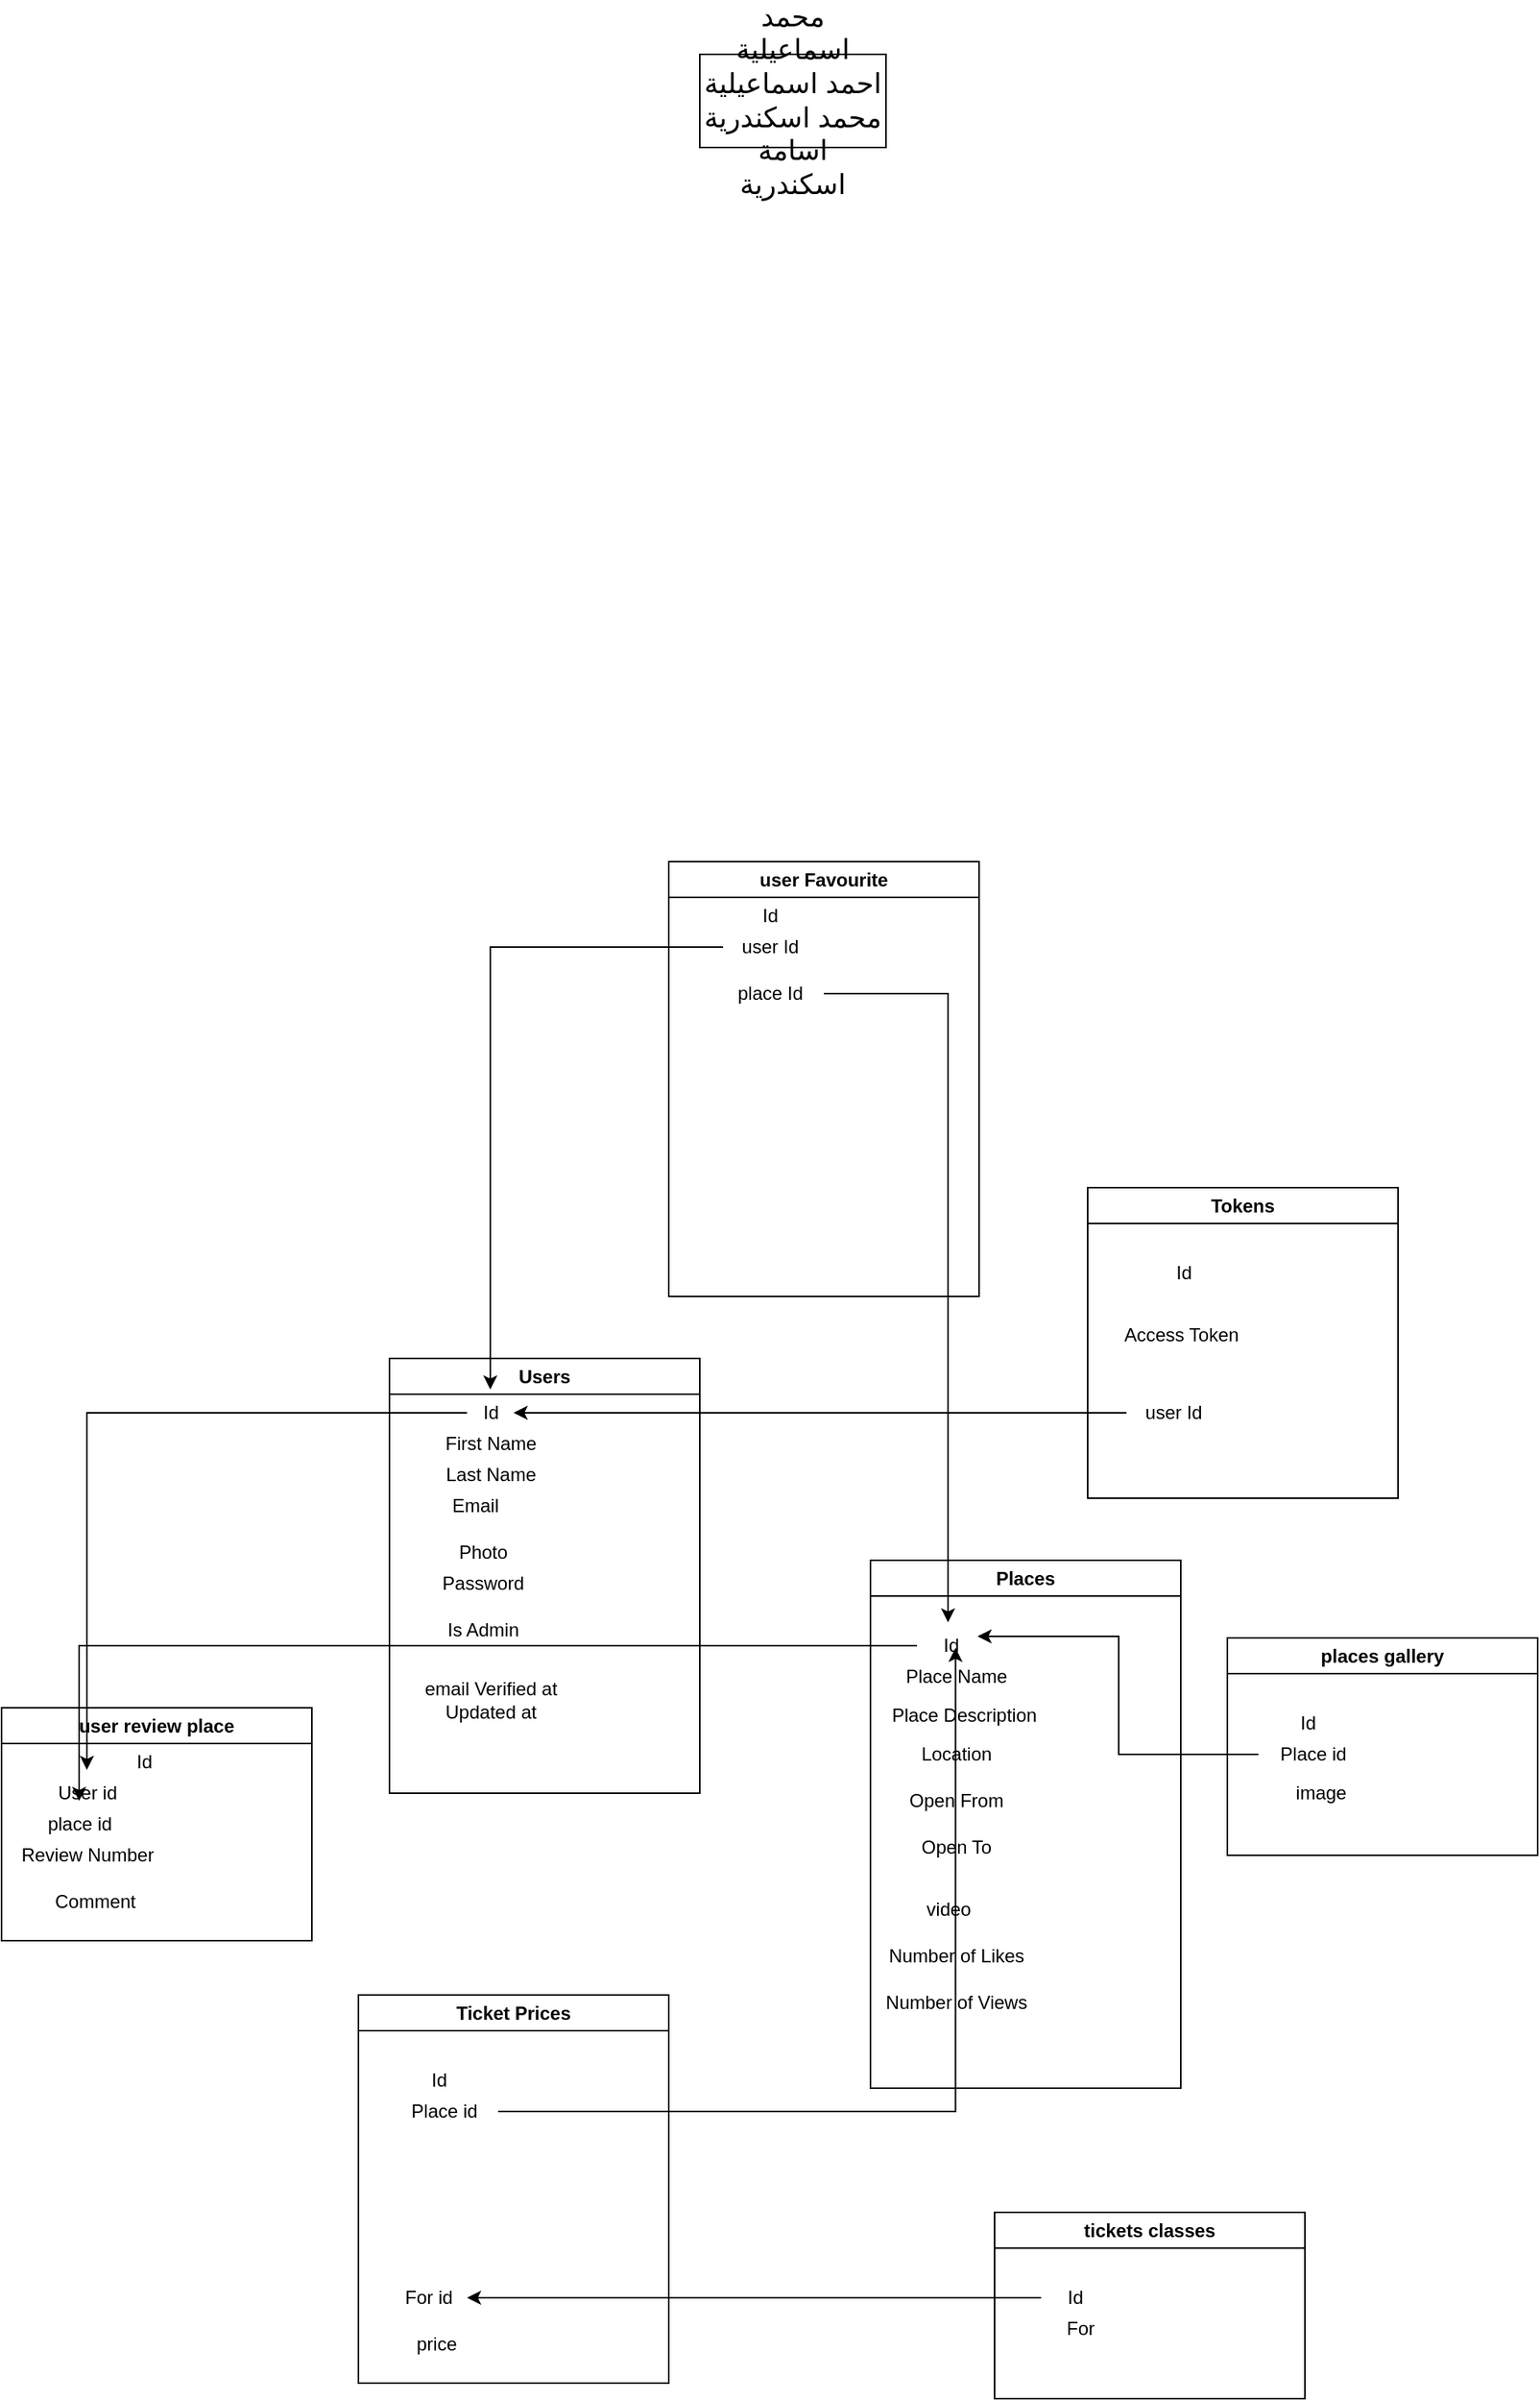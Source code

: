 <mxfile version="20.7.4" type="github">
  <diagram id="N-ye-lETz2JTy3j9Kj3N" name="Page-1">
    <mxGraphModel dx="1655" dy="1503" grid="1" gridSize="10" guides="1" tooltips="1" connect="1" arrows="1" fold="1" page="1" pageScale="1" pageWidth="850" pageHeight="1100" math="0" shadow="0">
      <root>
        <mxCell id="0" />
        <mxCell id="1" parent="0" />
        <mxCell id="Yg1EDi9jOsSUKMhMHwPn-2" value="Users" style="swimlane;whiteSpace=wrap;html=1;" parent="1" vertex="1">
          <mxGeometry x="190" y="250" width="200" height="280" as="geometry" />
        </mxCell>
        <mxCell id="Yg1EDi9jOsSUKMhMHwPn-4" value="Last Name" style="text;html=1;align=center;verticalAlign=middle;resizable=0;points=[];autosize=1;strokeColor=none;fillColor=none;" parent="Yg1EDi9jOsSUKMhMHwPn-2" vertex="1">
          <mxGeometry x="25" y="60" width="80" height="30" as="geometry" />
        </mxCell>
        <mxCell id="Yg1EDi9jOsSUKMhMHwPn-5" value="Email" style="text;html=1;align=center;verticalAlign=middle;resizable=0;points=[];autosize=1;strokeColor=none;fillColor=none;" parent="Yg1EDi9jOsSUKMhMHwPn-2" vertex="1">
          <mxGeometry x="30" y="80" width="50" height="30" as="geometry" />
        </mxCell>
        <mxCell id="Yg1EDi9jOsSUKMhMHwPn-6" value="Password" style="text;html=1;align=center;verticalAlign=middle;resizable=0;points=[];autosize=1;strokeColor=none;fillColor=none;" parent="Yg1EDi9jOsSUKMhMHwPn-2" vertex="1">
          <mxGeometry x="20" y="130" width="80" height="30" as="geometry" />
        </mxCell>
        <mxCell id="Yg1EDi9jOsSUKMhMHwPn-13" value="Id" style="text;html=1;align=center;verticalAlign=middle;resizable=0;points=[];autosize=1;strokeColor=none;fillColor=none;" parent="Yg1EDi9jOsSUKMhMHwPn-2" vertex="1">
          <mxGeometry x="50" y="20" width="30" height="30" as="geometry" />
        </mxCell>
        <mxCell id="Yg1EDi9jOsSUKMhMHwPn-16" value="First Name" style="text;html=1;align=center;verticalAlign=middle;resizable=0;points=[];autosize=1;strokeColor=none;fillColor=none;" parent="Yg1EDi9jOsSUKMhMHwPn-2" vertex="1">
          <mxGeometry x="25" y="40" width="80" height="30" as="geometry" />
        </mxCell>
        <mxCell id="Yg1EDi9jOsSUKMhMHwPn-17" value="Is Admin" style="text;html=1;align=center;verticalAlign=middle;resizable=0;points=[];autosize=1;strokeColor=none;fillColor=none;" parent="Yg1EDi9jOsSUKMhMHwPn-2" vertex="1">
          <mxGeometry x="25" y="160" width="70" height="30" as="geometry" />
        </mxCell>
        <mxCell id="Yg1EDi9jOsSUKMhMHwPn-18" value="email Verified at&lt;br&gt;Updated at" style="text;html=1;align=center;verticalAlign=middle;resizable=0;points=[];autosize=1;strokeColor=none;fillColor=none;" parent="Yg1EDi9jOsSUKMhMHwPn-2" vertex="1">
          <mxGeometry x="10" y="200" width="110" height="40" as="geometry" />
        </mxCell>
        <mxCell id="Yg1EDi9jOsSUKMhMHwPn-19" value="Photo" style="text;html=1;align=center;verticalAlign=middle;resizable=0;points=[];autosize=1;strokeColor=none;fillColor=none;" parent="Yg1EDi9jOsSUKMhMHwPn-2" vertex="1">
          <mxGeometry x="35" y="110" width="50" height="30" as="geometry" />
        </mxCell>
        <mxCell id="Yg1EDi9jOsSUKMhMHwPn-8" value="Tokens" style="swimlane;whiteSpace=wrap;html=1;" parent="1" vertex="1">
          <mxGeometry x="640" y="140" width="200" height="200" as="geometry" />
        </mxCell>
        <mxCell id="Yg1EDi9jOsSUKMhMHwPn-9" value="&amp;nbsp;Id" style="text;html=1;align=center;verticalAlign=middle;resizable=0;points=[];autosize=1;strokeColor=none;fillColor=none;" parent="Yg1EDi9jOsSUKMhMHwPn-8" vertex="1">
          <mxGeometry x="40" y="40" width="40" height="30" as="geometry" />
        </mxCell>
        <mxCell id="Yg1EDi9jOsSUKMhMHwPn-10" value="Access Token" style="text;html=1;align=center;verticalAlign=middle;resizable=0;points=[];autosize=1;strokeColor=none;fillColor=none;" parent="Yg1EDi9jOsSUKMhMHwPn-8" vertex="1">
          <mxGeometry x="10" y="80" width="100" height="30" as="geometry" />
        </mxCell>
        <mxCell id="Yg1EDi9jOsSUKMhMHwPn-11" value="user Id" style="text;html=1;align=center;verticalAlign=middle;resizable=0;points=[];autosize=1;strokeColor=none;fillColor=none;" parent="Yg1EDi9jOsSUKMhMHwPn-8" vertex="1">
          <mxGeometry x="25" y="130" width="60" height="30" as="geometry" />
        </mxCell>
        <mxCell id="Yg1EDi9jOsSUKMhMHwPn-15" style="edgeStyle=orthogonalEdgeStyle;rounded=0;orthogonalLoop=1;jettySize=auto;html=1;" parent="1" source="Yg1EDi9jOsSUKMhMHwPn-11" target="Yg1EDi9jOsSUKMhMHwPn-13" edge="1">
          <mxGeometry relative="1" as="geometry" />
        </mxCell>
        <mxCell id="Yg1EDi9jOsSUKMhMHwPn-20" value="Places" style="swimlane;whiteSpace=wrap;html=1;" parent="1" vertex="1">
          <mxGeometry x="500" y="380" width="200" height="340" as="geometry" />
        </mxCell>
        <mxCell id="Yg1EDi9jOsSUKMhMHwPn-21" value="&amp;nbsp;Id" style="text;html=1;align=center;verticalAlign=middle;resizable=0;points=[];autosize=1;strokeColor=none;fillColor=none;" parent="Yg1EDi9jOsSUKMhMHwPn-20" vertex="1">
          <mxGeometry x="30" y="40" width="40" height="30" as="geometry" />
        </mxCell>
        <mxCell id="Yg1EDi9jOsSUKMhMHwPn-22" value="Place Name" style="text;html=1;align=center;verticalAlign=middle;resizable=0;points=[];autosize=1;strokeColor=none;fillColor=none;" parent="Yg1EDi9jOsSUKMhMHwPn-20" vertex="1">
          <mxGeometry x="10" y="60" width="90" height="30" as="geometry" />
        </mxCell>
        <mxCell id="Yg1EDi9jOsSUKMhMHwPn-23" value="Location" style="text;html=1;align=center;verticalAlign=middle;resizable=0;points=[];autosize=1;strokeColor=none;fillColor=none;" parent="Yg1EDi9jOsSUKMhMHwPn-20" vertex="1">
          <mxGeometry x="20" y="110" width="70" height="30" as="geometry" />
        </mxCell>
        <mxCell id="Yg1EDi9jOsSUKMhMHwPn-24" value="Place Description" style="text;html=1;align=center;verticalAlign=middle;resizable=0;points=[];autosize=1;strokeColor=none;fillColor=none;" parent="Yg1EDi9jOsSUKMhMHwPn-20" vertex="1">
          <mxGeometry y="85" width="120" height="30" as="geometry" />
        </mxCell>
        <mxCell id="Yg1EDi9jOsSUKMhMHwPn-25" value="Open From" style="text;html=1;align=center;verticalAlign=middle;resizable=0;points=[];autosize=1;strokeColor=none;fillColor=none;" parent="Yg1EDi9jOsSUKMhMHwPn-20" vertex="1">
          <mxGeometry x="15" y="140" width="80" height="30" as="geometry" />
        </mxCell>
        <mxCell id="Yg1EDi9jOsSUKMhMHwPn-26" value="Open To" style="text;html=1;align=center;verticalAlign=middle;resizable=0;points=[];autosize=1;strokeColor=none;fillColor=none;" parent="Yg1EDi9jOsSUKMhMHwPn-20" vertex="1">
          <mxGeometry x="20" y="170" width="70" height="30" as="geometry" />
        </mxCell>
        <mxCell id="pd-oybG8mUxYRVs1wByr-2" value="video" style="text;html=1;align=center;verticalAlign=middle;resizable=0;points=[];autosize=1;strokeColor=none;fillColor=none;" vertex="1" parent="Yg1EDi9jOsSUKMhMHwPn-20">
          <mxGeometry x="25" y="210" width="50" height="30" as="geometry" />
        </mxCell>
        <mxCell id="pd-oybG8mUxYRVs1wByr-25" value="Number of Views" style="text;html=1;align=center;verticalAlign=middle;resizable=0;points=[];autosize=1;strokeColor=none;fillColor=none;" vertex="1" parent="Yg1EDi9jOsSUKMhMHwPn-20">
          <mxGeometry y="270" width="110" height="30" as="geometry" />
        </mxCell>
        <mxCell id="pd-oybG8mUxYRVs1wByr-24" value="Number of Likes" style="text;html=1;align=center;verticalAlign=middle;resizable=0;points=[];autosize=1;strokeColor=none;fillColor=none;" vertex="1" parent="Yg1EDi9jOsSUKMhMHwPn-20">
          <mxGeometry y="240" width="110" height="30" as="geometry" />
        </mxCell>
        <mxCell id="Yg1EDi9jOsSUKMhMHwPn-29" value="user review place" style="swimlane;whiteSpace=wrap;html=1;" parent="1" vertex="1">
          <mxGeometry x="-60" y="475" width="200" height="150" as="geometry" />
        </mxCell>
        <mxCell id="Yg1EDi9jOsSUKMhMHwPn-30" value="User id" style="text;html=1;align=center;verticalAlign=middle;resizable=0;points=[];autosize=1;strokeColor=none;fillColor=none;" parent="Yg1EDi9jOsSUKMhMHwPn-29" vertex="1">
          <mxGeometry x="25" y="40" width="60" height="30" as="geometry" />
        </mxCell>
        <mxCell id="Yg1EDi9jOsSUKMhMHwPn-31" value="Review Number" style="text;html=1;align=center;verticalAlign=middle;resizable=0;points=[];autosize=1;strokeColor=none;fillColor=none;" parent="Yg1EDi9jOsSUKMhMHwPn-29" vertex="1">
          <mxGeometry y="80" width="110" height="30" as="geometry" />
        </mxCell>
        <mxCell id="Yg1EDi9jOsSUKMhMHwPn-33" value="Comment" style="text;html=1;align=center;verticalAlign=middle;resizable=0;points=[];autosize=1;strokeColor=none;fillColor=none;" parent="Yg1EDi9jOsSUKMhMHwPn-29" vertex="1">
          <mxGeometry x="20" y="110" width="80" height="30" as="geometry" />
        </mxCell>
        <mxCell id="Yg1EDi9jOsSUKMhMHwPn-41" value="&amp;nbsp;Id" style="text;html=1;align=center;verticalAlign=middle;resizable=0;points=[];autosize=1;strokeColor=none;fillColor=none;" parent="Yg1EDi9jOsSUKMhMHwPn-29" vertex="1">
          <mxGeometry x="70" y="20" width="40" height="30" as="geometry" />
        </mxCell>
        <mxCell id="Yg1EDi9jOsSUKMhMHwPn-42" value="place id" style="text;html=1;align=center;verticalAlign=middle;resizable=0;points=[];autosize=1;strokeColor=none;fillColor=none;" parent="Yg1EDi9jOsSUKMhMHwPn-29" vertex="1">
          <mxGeometry x="20" y="60" width="60" height="30" as="geometry" />
        </mxCell>
        <mxCell id="Yg1EDi9jOsSUKMhMHwPn-40" style="edgeStyle=orthogonalEdgeStyle;rounded=0;orthogonalLoop=1;jettySize=auto;html=1;fontSize=18;" parent="1" source="Yg1EDi9jOsSUKMhMHwPn-13" target="Yg1EDi9jOsSUKMhMHwPn-30" edge="1">
          <mxGeometry relative="1" as="geometry">
            <mxPoint x="255" y="652.727" as="targetPoint" />
          </mxGeometry>
        </mxCell>
        <mxCell id="Yg1EDi9jOsSUKMhMHwPn-44" style="edgeStyle=orthogonalEdgeStyle;rounded=0;orthogonalLoop=1;jettySize=auto;html=1;fontSize=18;" parent="1" source="Yg1EDi9jOsSUKMhMHwPn-21" target="Yg1EDi9jOsSUKMhMHwPn-42" edge="1">
          <mxGeometry relative="1" as="geometry" />
        </mxCell>
        <mxCell id="Yg1EDi9jOsSUKMhMHwPn-46" value="Ticket Prices" style="swimlane;whiteSpace=wrap;html=1;" parent="1" vertex="1">
          <mxGeometry x="170" y="660" width="200" height="250" as="geometry" />
        </mxCell>
        <mxCell id="Yg1EDi9jOsSUKMhMHwPn-47" value="&amp;nbsp;Id" style="text;html=1;align=center;verticalAlign=middle;resizable=0;points=[];autosize=1;strokeColor=none;fillColor=none;" parent="Yg1EDi9jOsSUKMhMHwPn-46" vertex="1">
          <mxGeometry x="30" y="40" width="40" height="30" as="geometry" />
        </mxCell>
        <mxCell id="Yg1EDi9jOsSUKMhMHwPn-48" value="Place id" style="text;html=1;align=center;verticalAlign=middle;resizable=0;points=[];autosize=1;strokeColor=none;fillColor=none;" parent="Yg1EDi9jOsSUKMhMHwPn-46" vertex="1">
          <mxGeometry x="20" y="60" width="70" height="30" as="geometry" />
        </mxCell>
        <mxCell id="Yg1EDi9jOsSUKMhMHwPn-54" value="price" style="text;html=1;align=center;verticalAlign=middle;resizable=0;points=[];autosize=1;strokeColor=none;fillColor=none;" parent="Yg1EDi9jOsSUKMhMHwPn-46" vertex="1">
          <mxGeometry x="25" y="210" width="50" height="30" as="geometry" />
        </mxCell>
        <mxCell id="Yg1EDi9jOsSUKMhMHwPn-60" value="For id" style="text;html=1;align=center;verticalAlign=middle;resizable=0;points=[];autosize=1;strokeColor=none;fillColor=none;" parent="Yg1EDi9jOsSUKMhMHwPn-46" vertex="1">
          <mxGeometry x="20" y="180" width="50" height="30" as="geometry" />
        </mxCell>
        <mxCell id="Yg1EDi9jOsSUKMhMHwPn-53" style="edgeStyle=orthogonalEdgeStyle;rounded=0;orthogonalLoop=1;jettySize=auto;html=1;entryX=0.498;entryY=-0.119;entryDx=0;entryDy=0;entryPerimeter=0;fontSize=18;" parent="1" source="Yg1EDi9jOsSUKMhMHwPn-48" target="Yg1EDi9jOsSUKMhMHwPn-22" edge="1">
          <mxGeometry relative="1" as="geometry" />
        </mxCell>
        <mxCell id="Yg1EDi9jOsSUKMhMHwPn-55" value="tickets classes" style="swimlane;whiteSpace=wrap;html=1;startSize=23;" parent="1" vertex="1">
          <mxGeometry x="580" y="800" width="200" height="120" as="geometry" />
        </mxCell>
        <mxCell id="Yg1EDi9jOsSUKMhMHwPn-56" value="&amp;nbsp;Id" style="text;html=1;align=center;verticalAlign=middle;resizable=0;points=[];autosize=1;strokeColor=none;fillColor=none;" parent="Yg1EDi9jOsSUKMhMHwPn-55" vertex="1">
          <mxGeometry x="30" y="40" width="40" height="30" as="geometry" />
        </mxCell>
        <mxCell id="Yg1EDi9jOsSUKMhMHwPn-57" value="For" style="text;html=1;align=center;verticalAlign=middle;resizable=0;points=[];autosize=1;strokeColor=none;fillColor=none;" parent="Yg1EDi9jOsSUKMhMHwPn-55" vertex="1">
          <mxGeometry x="35" y="60" width="40" height="30" as="geometry" />
        </mxCell>
        <mxCell id="Yg1EDi9jOsSUKMhMHwPn-61" style="edgeStyle=orthogonalEdgeStyle;rounded=0;orthogonalLoop=1;jettySize=auto;html=1;fontSize=18;" parent="1" source="Yg1EDi9jOsSUKMhMHwPn-56" target="Yg1EDi9jOsSUKMhMHwPn-60" edge="1">
          <mxGeometry relative="1" as="geometry" />
        </mxCell>
        <mxCell id="pd-oybG8mUxYRVs1wByr-3" value="places gallery" style="swimlane;whiteSpace=wrap;html=1;" vertex="1" parent="1">
          <mxGeometry x="730" y="430" width="200" height="140" as="geometry" />
        </mxCell>
        <mxCell id="pd-oybG8mUxYRVs1wByr-4" value="&amp;nbsp;Id" style="text;html=1;align=center;verticalAlign=middle;resizable=0;points=[];autosize=1;strokeColor=none;fillColor=none;" vertex="1" parent="pd-oybG8mUxYRVs1wByr-3">
          <mxGeometry x="30" y="40" width="40" height="30" as="geometry" />
        </mxCell>
        <mxCell id="pd-oybG8mUxYRVs1wByr-5" value="Place id" style="text;html=1;align=center;verticalAlign=middle;resizable=0;points=[];autosize=1;strokeColor=none;fillColor=none;" vertex="1" parent="pd-oybG8mUxYRVs1wByr-3">
          <mxGeometry x="20" y="60" width="70" height="30" as="geometry" />
        </mxCell>
        <mxCell id="pd-oybG8mUxYRVs1wByr-7" value="image" style="text;html=1;align=center;verticalAlign=middle;resizable=0;points=[];autosize=1;strokeColor=none;fillColor=none;" vertex="1" parent="pd-oybG8mUxYRVs1wByr-3">
          <mxGeometry x="30" y="85" width="60" height="30" as="geometry" />
        </mxCell>
        <mxCell id="pd-oybG8mUxYRVs1wByr-11" style="edgeStyle=orthogonalEdgeStyle;rounded=0;orthogonalLoop=1;jettySize=auto;html=1;entryX=0.975;entryY=0.3;entryDx=0;entryDy=0;entryPerimeter=0;fontSize=18;" edge="1" parent="1" source="pd-oybG8mUxYRVs1wByr-5" target="Yg1EDi9jOsSUKMhMHwPn-21">
          <mxGeometry relative="1" as="geometry" />
        </mxCell>
        <mxCell id="pd-oybG8mUxYRVs1wByr-12" value="user Favourite" style="swimlane;whiteSpace=wrap;html=1;" vertex="1" parent="1">
          <mxGeometry x="370" y="-70" width="200" height="280" as="geometry" />
        </mxCell>
        <mxCell id="pd-oybG8mUxYRVs1wByr-16" value="Id" style="text;html=1;align=center;verticalAlign=middle;resizable=0;points=[];autosize=1;strokeColor=none;fillColor=none;" vertex="1" parent="pd-oybG8mUxYRVs1wByr-12">
          <mxGeometry x="50" y="20" width="30" height="30" as="geometry" />
        </mxCell>
        <mxCell id="pd-oybG8mUxYRVs1wByr-17" value="user Id" style="text;html=1;align=center;verticalAlign=middle;resizable=0;points=[];autosize=1;strokeColor=none;fillColor=none;" vertex="1" parent="pd-oybG8mUxYRVs1wByr-12">
          <mxGeometry x="35" y="40" width="60" height="30" as="geometry" />
        </mxCell>
        <mxCell id="pd-oybG8mUxYRVs1wByr-21" value="place Id" style="text;html=1;align=center;verticalAlign=middle;resizable=0;points=[];autosize=1;strokeColor=none;fillColor=none;" vertex="1" parent="pd-oybG8mUxYRVs1wByr-12">
          <mxGeometry x="30" y="70" width="70" height="30" as="geometry" />
        </mxCell>
        <mxCell id="pd-oybG8mUxYRVs1wByr-22" style="edgeStyle=orthogonalEdgeStyle;rounded=0;orthogonalLoop=1;jettySize=auto;html=1;fontSize=18;" edge="1" parent="1" source="pd-oybG8mUxYRVs1wByr-17" target="Yg1EDi9jOsSUKMhMHwPn-13">
          <mxGeometry relative="1" as="geometry" />
        </mxCell>
        <mxCell id="pd-oybG8mUxYRVs1wByr-23" style="edgeStyle=orthogonalEdgeStyle;rounded=0;orthogonalLoop=1;jettySize=auto;html=1;entryX=0.5;entryY=0;entryDx=0;entryDy=0;entryPerimeter=0;fontSize=18;" edge="1" parent="1" source="pd-oybG8mUxYRVs1wByr-21" target="Yg1EDi9jOsSUKMhMHwPn-21">
          <mxGeometry relative="1" as="geometry" />
        </mxCell>
        <mxCell id="pd-oybG8mUxYRVs1wByr-26" value="محمد اسماعيلية&lt;br&gt;احمد اسماعيلية&lt;br&gt;محمد اسكندرية&lt;br&gt;اسامة اسكندرية" style="rounded=0;whiteSpace=wrap;html=1;fontSize=18;" vertex="1" parent="1">
          <mxGeometry x="390" y="-590" width="120" height="60" as="geometry" />
        </mxCell>
      </root>
    </mxGraphModel>
  </diagram>
</mxfile>

